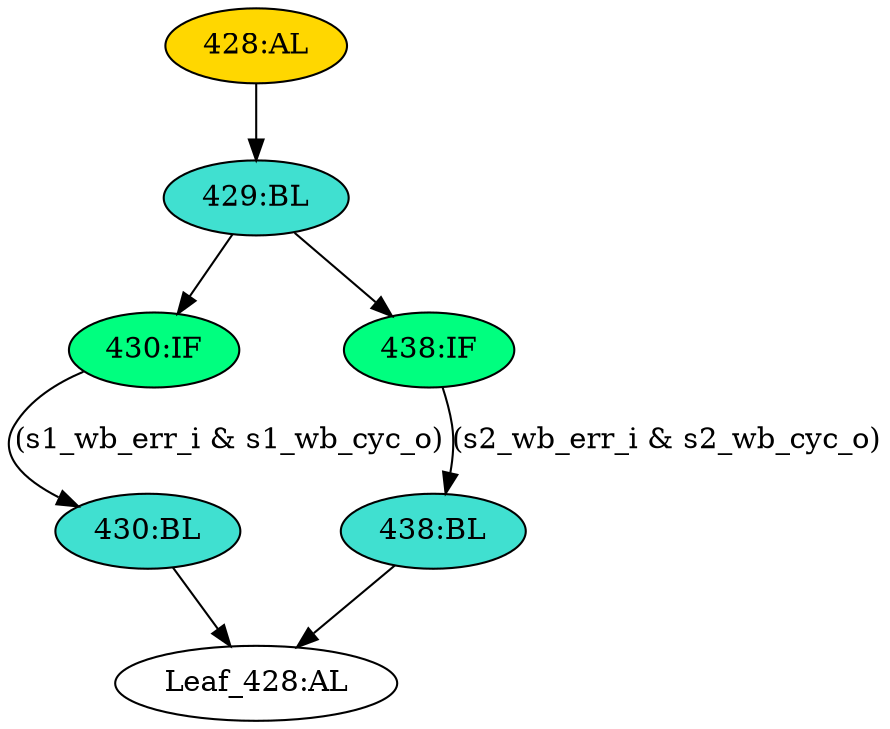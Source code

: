 strict digraph "" {
	node [label="\N"];
	"430:BL"	 [ast="<pyverilog.vparser.ast.Block object at 0x7f88e9595c10>",
		fillcolor=turquoise,
		label="430:BL",
		statements="[]",
		style=filled,
		typ=Block];
	"Leaf_428:AL"	 [def_var="[]",
		label="Leaf_428:AL"];
	"430:BL" -> "Leaf_428:AL"	 [cond="[]",
		lineno=None];
	"430:IF"	 [ast="<pyverilog.vparser.ast.IfStatement object at 0x7f88e9528310>",
		fillcolor=springgreen,
		label="430:IF",
		statements="[]",
		style=filled,
		typ=IfStatement];
	"430:IF" -> "430:BL"	 [cond="['s1_wb_err_i', 's1_wb_cyc_o']",
		label="(s1_wb_err_i & s1_wb_cyc_o)",
		lineno=430];
	"429:BL"	 [ast="<pyverilog.vparser.ast.Block object at 0x7f88e9528410>",
		fillcolor=turquoise,
		label="429:BL",
		statements="[]",
		style=filled,
		typ=Block];
	"429:BL" -> "430:IF"	 [cond="[]",
		lineno=None];
	"438:IF"	 [ast="<pyverilog.vparser.ast.IfStatement object at 0x7f88e9528450>",
		fillcolor=springgreen,
		label="438:IF",
		statements="[]",
		style=filled,
		typ=IfStatement];
	"429:BL" -> "438:IF"	 [cond="[]",
		lineno=None];
	"438:BL"	 [ast="<pyverilog.vparser.ast.Block object at 0x7f88e9528490>",
		fillcolor=turquoise,
		label="438:BL",
		statements="[]",
		style=filled,
		typ=Block];
	"438:BL" -> "Leaf_428:AL"	 [cond="[]",
		lineno=None];
	"438:IF" -> "438:BL"	 [cond="['s2_wb_err_i', 's2_wb_cyc_o']",
		label="(s2_wb_err_i & s2_wb_cyc_o)",
		lineno=438];
	"428:AL"	 [ast="<pyverilog.vparser.ast.Always object at 0x7f88e9528c10>",
		clk_sens=True,
		fillcolor=gold,
		label="428:AL",
		sens="['wb_clk_i']",
		statements="[]",
		style=filled,
		typ=Always,
		use_var="['s2_wb_err_i', 's1_wb_cyc_o', 's2_wb_cyc_o', 's1_wb_err_i']"];
	"428:AL" -> "429:BL"	 [cond="[]",
		lineno=None];
}
